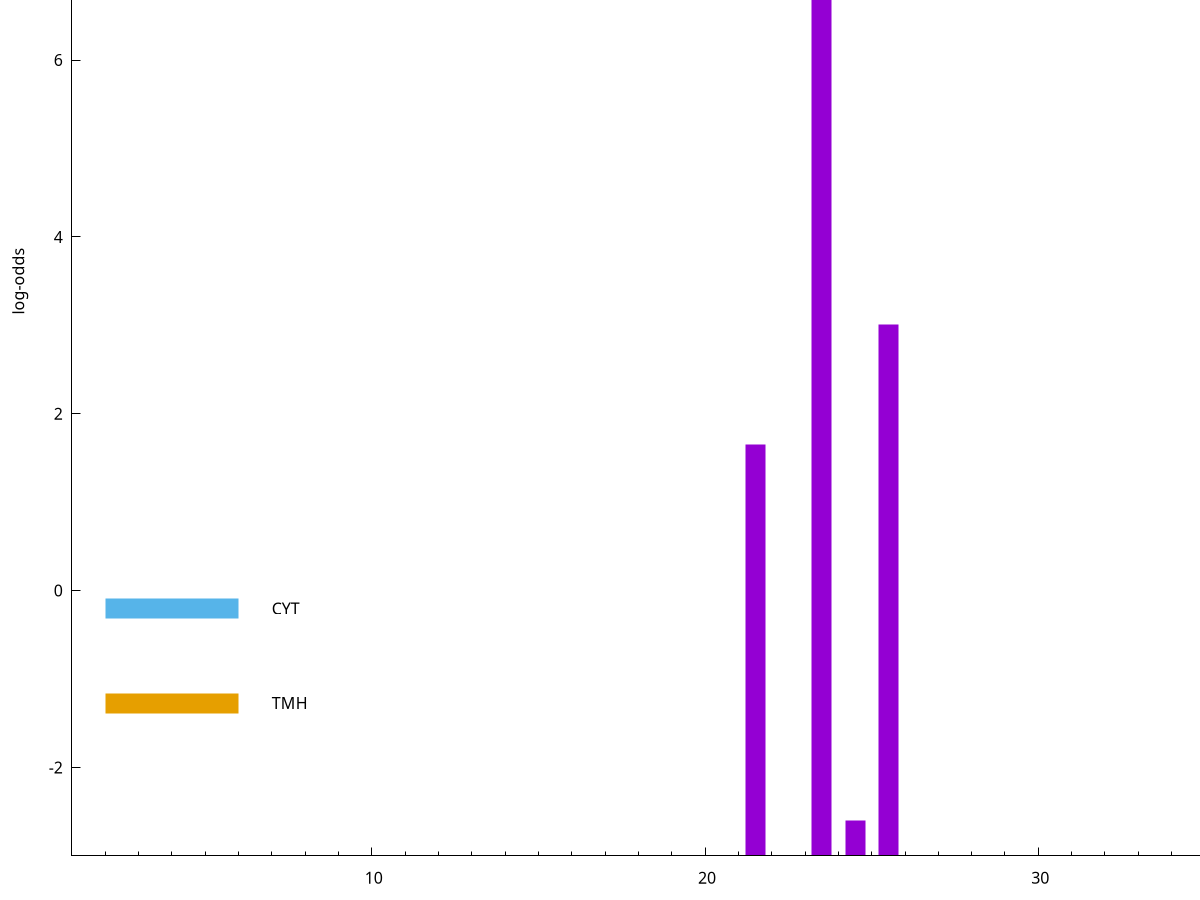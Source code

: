 set title "LipoP predictions for SRR4017849.gff"
set size 2., 1.4
set xrange [1:70] 
set mxtics 10
set yrange [-3:10]
set y2range [0:13]
set ylabel "log-odds"
set term postscript eps color solid "Helvetica" 30
set output "SRR4017849.gff82.eps"
set arrow from 2,9.04154 to 6,9.04154 nohead lt 1 lw 20
set label "SpI" at 7,9.04154
set arrow from 2,-0.200913 to 6,-0.200913 nohead lt 3 lw 20
set label "CYT" at 7,-0.200913
set arrow from 2,-1.27114 to 6,-1.27114 nohead lt 4 lw 20
set label "TMH" at 7,-1.27114
set arrow from 2,9.04154 to 6,9.04154 nohead lt 1 lw 20
set label "SpI" at 7,9.04154
# NOTE: The scores below are the log-odds scores with the threshold
# NOTE: subtracted (a hack to make gnuplot make the histogram all
# NOTE: look nice).
plot "-" axes x1y2 title "" with impulses lt 1 lw 20
23.500000 12.009680
25.500000 6.012140
21.500000 4.651220
24.500000 0.394970
e
exit
